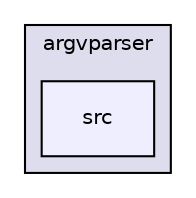 digraph "externals/argvparser/src" {
  compound=true
  node [ fontsize="10", fontname="Helvetica"];
  edge [ labelfontsize="10", labelfontname="Helvetica"];
  subgraph clusterdir_9dcec4cf6007c443eb48e8c1e1313025 {
    graph [ bgcolor="#ddddee", pencolor="black", label="argvparser" fontname="Helvetica", fontsize="10", URL="dir_9dcec4cf6007c443eb48e8c1e1313025.html"]
  dir_c425bd1c79acc35744c94acc905b7114 [shape=box, label="src", style="filled", fillcolor="#eeeeff", pencolor="black", URL="dir_c425bd1c79acc35744c94acc905b7114.html"];
  }
}
